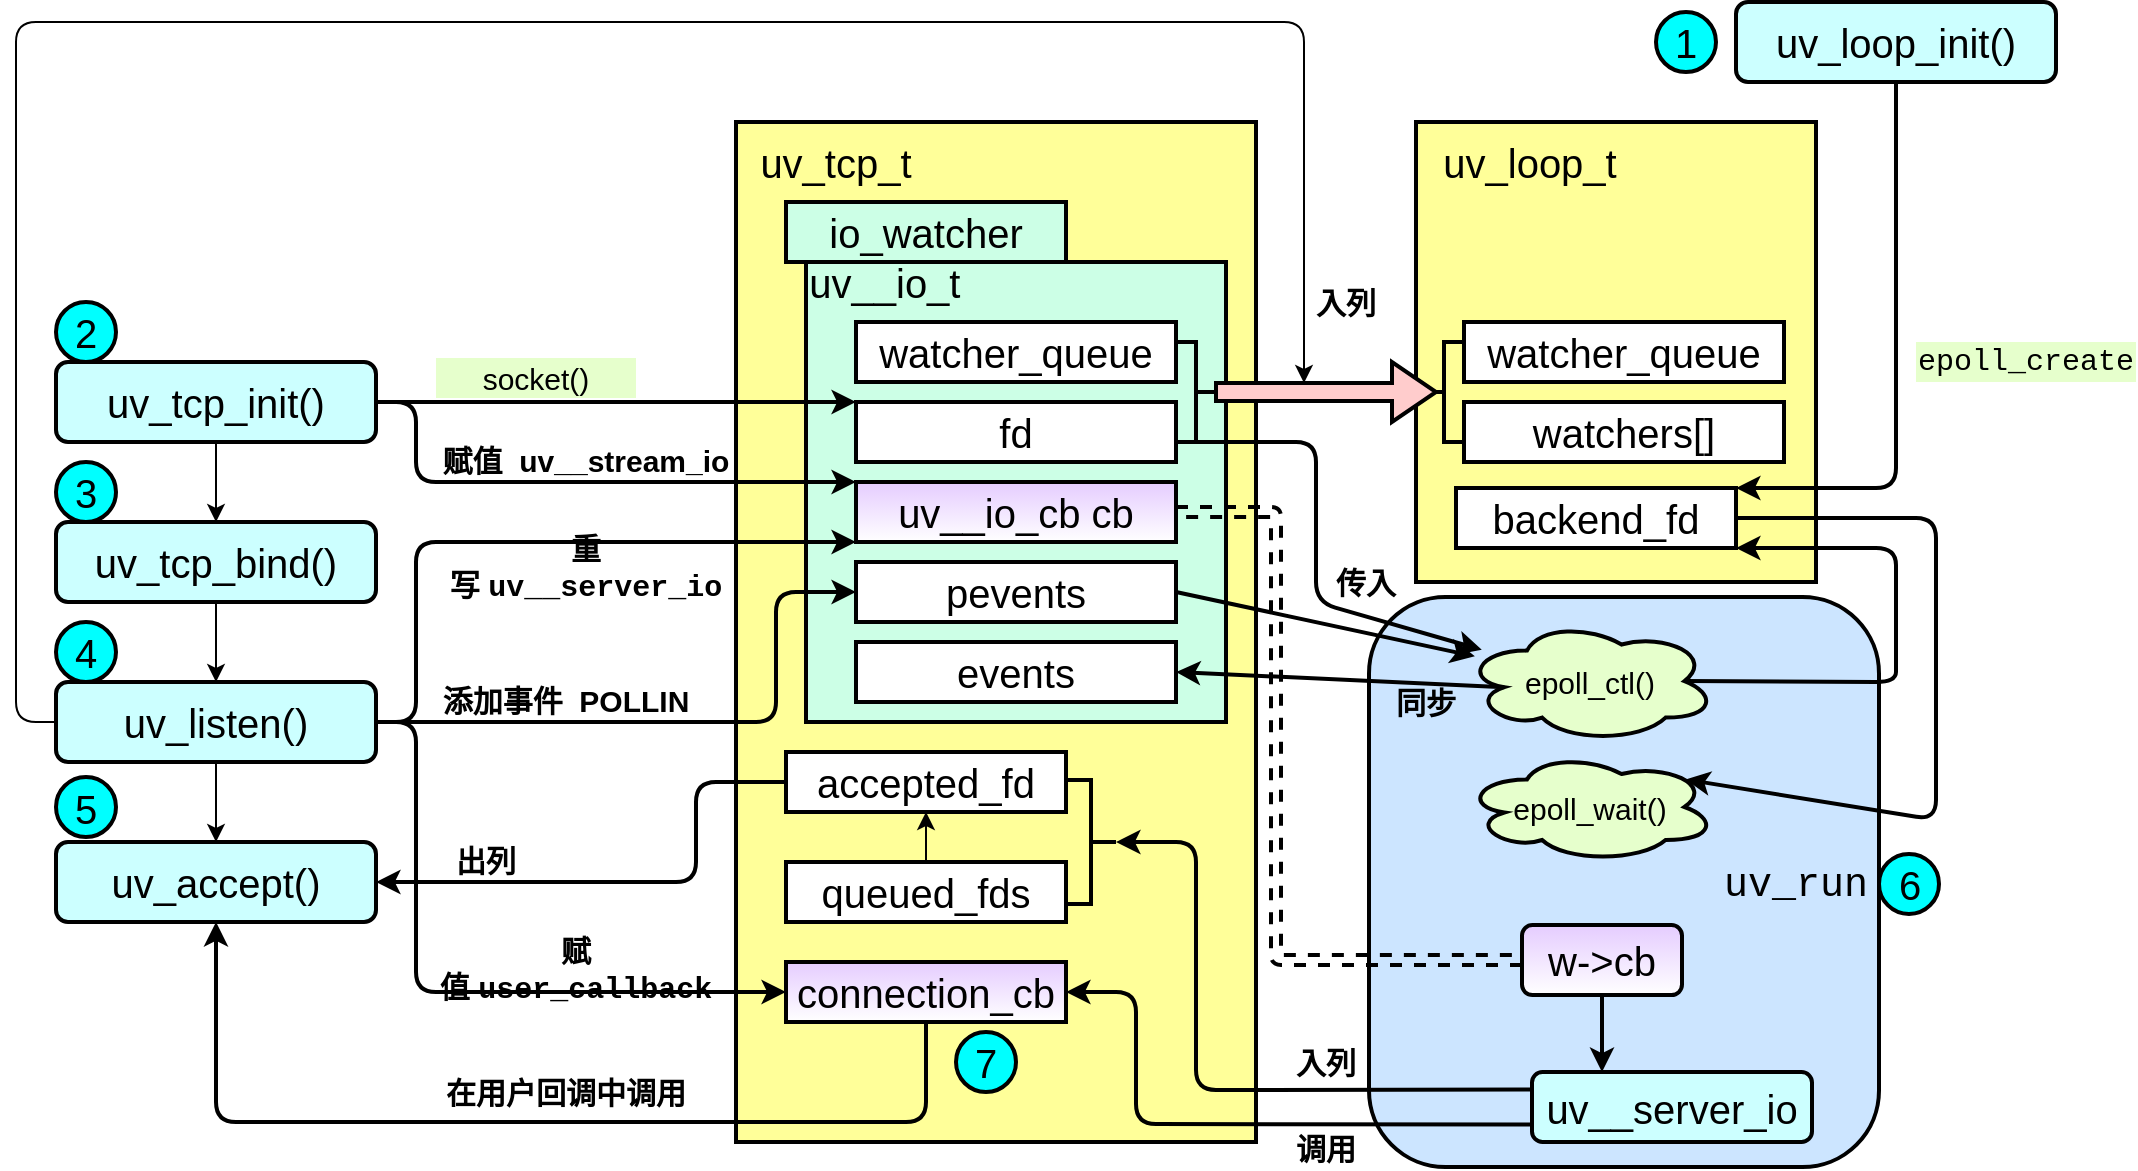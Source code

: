 <mxfile version="13.2.4" type="device"><diagram name="Page-1" id="c7558073-3199-34d8-9f00-42111426c3f3"><mxGraphModel dx="1251" dy="753" grid="1" gridSize="10" guides="1" tooltips="1" connect="1" arrows="1" fold="1" page="1" pageScale="1" pageWidth="826" pageHeight="1169" background="#ffffff" math="0" shadow="0"><root><mxCell id="0"/><mxCell id="1" parent="0"/><mxCell id="A5B-_Wxky0FdTbjRLAuO-121" value="" style="rounded=0;whiteSpace=wrap;html=1;strokeWidth=2;fontSize=20;gradientColor=none;gradientDirection=north;fillColor=#FFFF99;" vertex="1" parent="1"><mxGeometry x="400" y="70" width="260" height="510" as="geometry"/></mxCell><mxCell id="A5B-_Wxky0FdTbjRLAuO-265" value="" style="rounded=1;whiteSpace=wrap;html=1;labelBackgroundColor=none;strokeWidth=2;fillColor=#CCE5FF;gradientColor=none;fontSize=20;fontColor=#000000;" vertex="1" parent="1"><mxGeometry x="716.5" y="307.5" width="255" height="285" as="geometry"/></mxCell><mxCell id="A5B-_Wxky0FdTbjRLAuO-126" value="uv_tcp_t" style="text;html=1;strokeColor=none;fillColor=none;align=center;verticalAlign=middle;whiteSpace=wrap;rounded=0;fontSize=20;" vertex="1" parent="1"><mxGeometry x="410" y="80" width="80" height="20" as="geometry"/></mxCell><mxCell id="A5B-_Wxky0FdTbjRLAuO-129" value="accepted_fd" style="rounded=0;whiteSpace=wrap;html=1;strokeWidth=2;fontSize=20;" vertex="1" parent="1"><mxGeometry x="425" y="385" width="140" height="30" as="geometry"/></mxCell><mxCell id="A5B-_Wxky0FdTbjRLAuO-130" value="queued_fds" style="rounded=0;whiteSpace=wrap;html=1;strokeWidth=2;fontSize=20;" vertex="1" parent="1"><mxGeometry x="425" y="440" width="140" height="30" as="geometry"/></mxCell><mxCell id="A5B-_Wxky0FdTbjRLAuO-132" value="" style="rounded=0;whiteSpace=wrap;html=1;strokeWidth=2;fontSize=20;fillColor=#CCFFE6;" vertex="1" parent="1"><mxGeometry x="435" y="140" width="210" height="230" as="geometry"/></mxCell><mxCell id="A5B-_Wxky0FdTbjRLAuO-133" value="uv__io_t&amp;nbsp;&amp;nbsp;" style="text;html=1;strokeColor=none;fillColor=none;align=center;verticalAlign=middle;whiteSpace=wrap;rounded=0;fontSize=20;" vertex="1" parent="1"><mxGeometry x="435" y="140" width="90" height="20" as="geometry"/></mxCell><mxCell id="A5B-_Wxky0FdTbjRLAuO-136" value="io_watcher" style="rounded=0;whiteSpace=wrap;html=1;strokeWidth=2;fontSize=20;fillColor=#CCFFE6;" vertex="1" parent="1"><mxGeometry x="425" y="110" width="140" height="30" as="geometry"/></mxCell><mxCell id="A5B-_Wxky0FdTbjRLAuO-137" value="watcher_queue" style="rounded=0;whiteSpace=wrap;html=1;strokeWidth=2;fontSize=20;" vertex="1" parent="1"><mxGeometry x="460" y="170" width="160" height="30" as="geometry"/></mxCell><mxCell id="A5B-_Wxky0FdTbjRLAuO-138" value="fd" style="rounded=0;whiteSpace=wrap;html=1;strokeWidth=2;fontSize=20;" vertex="1" parent="1"><mxGeometry x="460" y="210" width="160" height="30" as="geometry"/></mxCell><mxCell id="A5B-_Wxky0FdTbjRLAuO-139" value="uv__io_cb cb" style="rounded=0;whiteSpace=wrap;html=1;strokeWidth=2;fontSize=20;gradientColor=#ffffff;fillColor=#E5CCFF;" vertex="1" parent="1"><mxGeometry x="460" y="250" width="160" height="30" as="geometry"/></mxCell><mxCell id="A5B-_Wxky0FdTbjRLAuO-140" value="pevents" style="rounded=0;whiteSpace=wrap;html=1;strokeWidth=2;fontSize=20;" vertex="1" parent="1"><mxGeometry x="460" y="290" width="160" height="30" as="geometry"/></mxCell><mxCell id="A5B-_Wxky0FdTbjRLAuO-141" value="events" style="rounded=0;whiteSpace=wrap;html=1;strokeWidth=2;fontSize=20;" vertex="1" parent="1"><mxGeometry x="460" y="330" width="160" height="30" as="geometry"/></mxCell><mxCell id="A5B-_Wxky0FdTbjRLAuO-142" value="" style="endArrow=classic;html=1;fontSize=20;exitX=1;exitY=0.5;exitDx=0;exitDy=0;entryX=0;entryY=0;entryDx=0;entryDy=0;strokeWidth=2;" edge="1" parent="1" source="A5B-_Wxky0FdTbjRLAuO-144" target="A5B-_Wxky0FdTbjRLAuO-138"><mxGeometry width="50" height="50" relative="1" as="geometry"><mxPoint x="209.75" y="165" as="sourcePoint"/><mxPoint x="340" y="255" as="targetPoint"/><Array as="points"/></mxGeometry></mxCell><mxCell id="A5B-_Wxky0FdTbjRLAuO-148" value="" style="edgeStyle=orthogonalEdgeStyle;rounded=0;orthogonalLoop=1;jettySize=auto;html=1;fontSize=20;" edge="1" parent="1" source="A5B-_Wxky0FdTbjRLAuO-144" target="A5B-_Wxky0FdTbjRLAuO-145"><mxGeometry relative="1" as="geometry"/></mxCell><mxCell id="A5B-_Wxky0FdTbjRLAuO-144" value="&lt;span&gt;uv_tcp_init()&lt;/span&gt;" style="rounded=1;whiteSpace=wrap;html=1;strokeWidth=2;gradientColor=none;fontSize=20;fillColor=#CCFFFF;" vertex="1" parent="1"><mxGeometry x="60" y="190" width="160" height="40" as="geometry"/></mxCell><mxCell id="A5B-_Wxky0FdTbjRLAuO-147" value="" style="edgeStyle=orthogonalEdgeStyle;rounded=0;orthogonalLoop=1;jettySize=auto;html=1;fontSize=20;" edge="1" parent="1" source="A5B-_Wxky0FdTbjRLAuO-145" target="A5B-_Wxky0FdTbjRLAuO-146"><mxGeometry relative="1" as="geometry"/></mxCell><mxCell id="A5B-_Wxky0FdTbjRLAuO-145" value="uv_tcp_bind()" style="rounded=1;whiteSpace=wrap;html=1;strokeWidth=2;gradientColor=none;fontSize=20;fillColor=#CCFFFF;" vertex="1" parent="1"><mxGeometry x="60" y="270" width="160" height="40" as="geometry"/></mxCell><mxCell id="A5B-_Wxky0FdTbjRLAuO-152" value="" style="edgeStyle=orthogonalEdgeStyle;rounded=0;orthogonalLoop=1;jettySize=auto;html=1;fontSize=20;" edge="1" parent="1" source="A5B-_Wxky0FdTbjRLAuO-146" target="A5B-_Wxky0FdTbjRLAuO-150"><mxGeometry relative="1" as="geometry"/></mxCell><mxCell id="A5B-_Wxky0FdTbjRLAuO-146" value="uv_listen()" style="rounded=1;whiteSpace=wrap;html=1;strokeWidth=2;gradientColor=none;fontSize=20;fillColor=#CCFFFF;" vertex="1" parent="1"><mxGeometry x="60" y="350" width="160" height="40" as="geometry"/></mxCell><mxCell id="A5B-_Wxky0FdTbjRLAuO-150" value="uv_accept()" style="rounded=1;whiteSpace=wrap;html=1;strokeWidth=2;gradientColor=none;fontSize=20;fillColor=#CCFFFF;" vertex="1" parent="1"><mxGeometry x="60" y="430" width="160" height="40" as="geometry"/></mxCell><mxCell id="A5B-_Wxky0FdTbjRLAuO-171" value="socket()" style="text;html=1;strokeColor=none;fillColor=#E6FFCC;align=center;verticalAlign=middle;whiteSpace=wrap;rounded=0;fontSize=15;" vertex="1" parent="1"><mxGeometry x="250" y="188" width="100" height="20" as="geometry"/></mxCell><mxCell id="A5B-_Wxky0FdTbjRLAuO-172" value="" style="endArrow=classic;html=1;fontSize=16;exitX=1;exitY=0.5;exitDx=0;exitDy=0;entryX=0;entryY=0;entryDx=0;entryDy=0;strokeWidth=2;" edge="1" parent="1" source="A5B-_Wxky0FdTbjRLAuO-144" target="A5B-_Wxky0FdTbjRLAuO-139"><mxGeometry width="50" height="50" relative="1" as="geometry"><mxPoint x="250" y="620" as="sourcePoint"/><mxPoint x="300" y="570" as="targetPoint"/><Array as="points"><mxPoint x="240" y="210"/><mxPoint x="240" y="250"/></Array></mxGeometry></mxCell><mxCell id="A5B-_Wxky0FdTbjRLAuO-173" value="&lt;div style=&quot;font-family: &amp;quot;consolas&amp;quot; , &amp;quot;courier new&amp;quot; , monospace ; font-size: 15px ; line-height: 19px&quot;&gt;&lt;span style=&quot;font-family: &amp;quot;helvetica&amp;quot;&quot;&gt;赋值&amp;nbsp; uv__stream_io&lt;/span&gt;&lt;br&gt;&lt;/div&gt;" style="text;html=1;strokeColor=none;fillColor=none;align=center;verticalAlign=middle;whiteSpace=wrap;rounded=0;fontSize=15;fontColor=#000000;labelBackgroundColor=none;fontStyle=1" vertex="1" parent="1"><mxGeometry x="250" y="230" width="150" height="20" as="geometry"/></mxCell><mxCell id="A5B-_Wxky0FdTbjRLAuO-183" value="connection_cb" style="rounded=0;whiteSpace=wrap;html=1;strokeWidth=2;fontSize=20;fillColor=#E5CCFF;gradientColor=#ffffff;" vertex="1" parent="1"><mxGeometry x="425" y="490" width="140" height="30" as="geometry"/></mxCell><mxCell id="A5B-_Wxky0FdTbjRLAuO-184" value="" style="endArrow=classic;html=1;fontSize=15;fontColor=#000000;exitX=1;exitY=0.5;exitDx=0;exitDy=0;entryX=0;entryY=0.5;entryDx=0;entryDy=0;strokeWidth=2;" edge="1" parent="1" source="A5B-_Wxky0FdTbjRLAuO-146" target="A5B-_Wxky0FdTbjRLAuO-183"><mxGeometry width="50" height="50" relative="1" as="geometry"><mxPoint x="330" y="390" as="sourcePoint"/><mxPoint x="380" y="70" as="targetPoint"/><Array as="points"><mxPoint x="240" y="370"/><mxPoint x="240" y="505"/></Array></mxGeometry></mxCell><mxCell id="A5B-_Wxky0FdTbjRLAuO-185" value="&lt;div style=&quot;font-family: &amp;#34;consolas&amp;#34; , &amp;#34;courier new&amp;#34; , monospace ; font-size: 15px ; line-height: 19px&quot;&gt;&lt;br&gt;&lt;/div&gt;" style="text;html=1;strokeColor=none;fillColor=none;align=center;verticalAlign=middle;whiteSpace=wrap;rounded=0;fontSize=15;fontColor=#000000;labelBackgroundColor=none;" vertex="1" parent="1"><mxGeometry x="250" y="510" width="110" height="20" as="geometry"/></mxCell><mxCell id="A5B-_Wxky0FdTbjRLAuO-187" value="" style="endArrow=classic;html=1;fontSize=15;fontColor=#000000;entryX=0;entryY=1;entryDx=0;entryDy=0;strokeWidth=2;" edge="1" parent="1" target="A5B-_Wxky0FdTbjRLAuO-139"><mxGeometry width="50" height="50" relative="1" as="geometry"><mxPoint x="220" y="370" as="sourcePoint"/><mxPoint x="510" y="266" as="targetPoint"/><Array as="points"><mxPoint x="240" y="370"/><mxPoint x="240" y="280"/></Array></mxGeometry></mxCell><mxCell id="A5B-_Wxky0FdTbjRLAuO-188" value="&lt;span style=&quot;font-family: &amp;quot;helvetica&amp;quot;&quot;&gt;重写&amp;nbsp;&lt;/span&gt;&lt;span style=&quot;font-family: &amp;quot;consolas&amp;quot; , &amp;quot;courier new&amp;quot; , monospace&quot;&gt;uv__server_io&lt;/span&gt;&lt;span style=&quot;font-family: &amp;quot;helvetica&amp;quot;&quot;&gt;&lt;br&gt;&lt;/span&gt;" style="text;html=1;strokeColor=none;fillColor=none;align=center;verticalAlign=middle;whiteSpace=wrap;rounded=0;fontSize=15;fontColor=#000000;labelBackgroundColor=none;fontStyle=1" vertex="1" parent="1"><mxGeometry x="250" y="283" width="150" height="20" as="geometry"/></mxCell><mxCell id="A5B-_Wxky0FdTbjRLAuO-189" value="" style="endArrow=classic;html=1;fontSize=15;fontColor=#000000;exitX=1;exitY=0.5;exitDx=0;exitDy=0;entryX=0;entryY=0.5;entryDx=0;entryDy=0;strokeWidth=2;" edge="1" parent="1" source="A5B-_Wxky0FdTbjRLAuO-146" target="A5B-_Wxky0FdTbjRLAuO-140"><mxGeometry width="50" height="50" relative="1" as="geometry"><mxPoint x="300" y="380" as="sourcePoint"/><mxPoint x="350" y="330" as="targetPoint"/><Array as="points"><mxPoint x="240" y="370"/><mxPoint x="420" y="370"/><mxPoint x="420" y="305"/></Array></mxGeometry></mxCell><mxCell id="A5B-_Wxky0FdTbjRLAuO-190" value="添加事件&amp;nbsp; POLLIN" style="text;html=1;strokeColor=none;fillColor=none;align=center;verticalAlign=middle;whiteSpace=wrap;rounded=0;labelBackgroundColor=none;fontSize=15;fontColor=#000000;fontStyle=1" vertex="1" parent="1"><mxGeometry x="250" y="349.06" width="130" height="20" as="geometry"/></mxCell><mxCell id="A5B-_Wxky0FdTbjRLAuO-192" value="" style="rounded=0;whiteSpace=wrap;html=1;strokeWidth=2;fontSize=20;gradientColor=none;gradientDirection=north;fillColor=#FFFF99;" vertex="1" parent="1"><mxGeometry x="740" y="70" width="200" height="230" as="geometry"/></mxCell><mxCell id="A5B-_Wxky0FdTbjRLAuO-193" value="uv_loop_t" style="text;html=1;strokeColor=none;fillColor=none;align=center;verticalAlign=middle;whiteSpace=wrap;rounded=0;fontSize=20;" vertex="1" parent="1"><mxGeometry x="750" y="80" width="94" height="20" as="geometry"/></mxCell><mxCell id="A5B-_Wxky0FdTbjRLAuO-194" value="watcher_queue" style="rounded=0;whiteSpace=wrap;html=1;strokeWidth=2;fontSize=20;" vertex="1" parent="1"><mxGeometry x="764" y="170" width="160" height="30" as="geometry"/></mxCell><mxCell id="A5B-_Wxky0FdTbjRLAuO-196" value="watchers[]" style="rounded=0;whiteSpace=wrap;html=1;strokeWidth=2;fontSize=20;" vertex="1" parent="1"><mxGeometry x="764" y="210" width="160" height="30" as="geometry"/></mxCell><mxCell id="A5B-_Wxky0FdTbjRLAuO-214" value="" style="endArrow=classic;html=1;fontSize=15;fontColor=#000000;exitX=0;exitY=0.5;exitDx=0;exitDy=0;entryX=0;entryY=0;entryDx=44;entryDy=10.5;entryPerimeter=0;" edge="1" parent="1" source="A5B-_Wxky0FdTbjRLAuO-146" target="A5B-_Wxky0FdTbjRLAuO-225"><mxGeometry width="50" height="50" relative="1" as="geometry"><mxPoint x="240" y="70" as="sourcePoint"/><mxPoint x="695" y="172" as="targetPoint"/><Array as="points"><mxPoint x="40" y="370"/><mxPoint x="40" y="20"/><mxPoint x="684" y="20"/></Array></mxGeometry></mxCell><mxCell id="A5B-_Wxky0FdTbjRLAuO-215" value="" style="endArrow=classic;html=1;fontSize=15;fontColor=#000000;entryX=1;entryY=0.5;entryDx=0;entryDy=0;exitX=0;exitY=0.5;exitDx=0;exitDy=0;strokeWidth=2;" edge="1" parent="1" source="A5B-_Wxky0FdTbjRLAuO-129" target="A5B-_Wxky0FdTbjRLAuO-150"><mxGeometry width="50" height="50" relative="1" as="geometry"><mxPoint x="260" y="630" as="sourcePoint"/><mxPoint x="310" y="580" as="targetPoint"/><Array as="points"><mxPoint x="380" y="400"/><mxPoint x="380" y="450"/></Array></mxGeometry></mxCell><mxCell id="A5B-_Wxky0FdTbjRLAuO-219" value="" style="endArrow=classic;html=1;fontSize=15;fontColor=#000000;entryX=0.5;entryY=1;entryDx=0;entryDy=0;exitX=0.5;exitY=0;exitDx=0;exitDy=0;" edge="1" parent="1" source="A5B-_Wxky0FdTbjRLAuO-130" target="A5B-_Wxky0FdTbjRLAuO-129"><mxGeometry width="50" height="50" relative="1" as="geometry"><mxPoint x="240" y="660" as="sourcePoint"/><mxPoint x="290" y="610" as="targetPoint"/></mxGeometry></mxCell><mxCell id="A5B-_Wxky0FdTbjRLAuO-223" value="" style="strokeWidth=2;html=1;shape=mxgraph.flowchart.annotation_2;align=left;labelPosition=right;pointerEvents=1;labelBackgroundColor=none;gradientColor=none;fontSize=15;fontColor=#000000;direction=west;" vertex="1" parent="1"><mxGeometry x="620" y="180" width="20" height="50" as="geometry"/></mxCell><mxCell id="A5B-_Wxky0FdTbjRLAuO-224" value="" style="strokeWidth=2;html=1;shape=mxgraph.flowchart.annotation_2;align=left;labelPosition=right;pointerEvents=1;labelBackgroundColor=none;gradientColor=none;fontSize=15;fontColor=#000000;direction=east;" vertex="1" parent="1"><mxGeometry x="744" y="180" width="20" height="50" as="geometry"/></mxCell><mxCell id="A5B-_Wxky0FdTbjRLAuO-225" value="" style="shape=singleArrow;whiteSpace=wrap;html=1;labelBackgroundColor=none;strokeWidth=2;gradientColor=none;fontSize=15;fontColor=#000000;fillColor=#FFCCCC;" vertex="1" parent="1"><mxGeometry x="640" y="190" width="110" height="30" as="geometry"/></mxCell><mxCell id="A5B-_Wxky0FdTbjRLAuO-229" value="backend_fd" style="rounded=0;whiteSpace=wrap;html=1;strokeWidth=2;fontSize=20;" vertex="1" parent="1"><mxGeometry x="760" y="253" width="140" height="30" as="geometry"/></mxCell><mxCell id="A5B-_Wxky0FdTbjRLAuO-230" value="uv_loop_init()" style="rounded=1;whiteSpace=wrap;html=1;strokeWidth=2;gradientColor=none;fontSize=20;fillColor=#CCFFFF;" vertex="1" parent="1"><mxGeometry x="900" y="10" width="160" height="40" as="geometry"/></mxCell><mxCell id="A5B-_Wxky0FdTbjRLAuO-233" value="&lt;div style=&quot;font-family: &amp;#34;consolas&amp;#34; , &amp;#34;courier new&amp;#34; , monospace ; font-size: 15px ; line-height: 19px&quot;&gt;epoll_create&lt;/div&gt;" style="text;html=1;strokeColor=none;fillColor=#E6FFCC;align=center;verticalAlign=middle;whiteSpace=wrap;rounded=0;fontSize=15;fontColor=#000000;labelBackgroundColor=none;" vertex="1" parent="1"><mxGeometry x="990" y="180" width="110" height="20" as="geometry"/></mxCell><mxCell id="A5B-_Wxky0FdTbjRLAuO-234" value="" style="endArrow=classic;html=1;fontSize=15;fontColor=#000000;entryX=1;entryY=0;entryDx=0;entryDy=0;exitX=0.5;exitY=1;exitDx=0;exitDy=0;strokeWidth=2;" edge="1" parent="1" source="A5B-_Wxky0FdTbjRLAuO-230" target="A5B-_Wxky0FdTbjRLAuO-229"><mxGeometry width="50" height="50" relative="1" as="geometry"><mxPoint x="980" y="60" as="sourcePoint"/><mxPoint x="1030" y="10" as="targetPoint"/><Array as="points"><mxPoint x="980" y="253"/></Array></mxGeometry></mxCell><mxCell id="A5B-_Wxky0FdTbjRLAuO-240" value="" style="endArrow=classic;html=1;fontSize=15;fontColor=#000000;exitX=1;exitY=0;exitDx=0;exitDy=0;exitPerimeter=0;strokeWidth=2;" edge="1" parent="1" source="A5B-_Wxky0FdTbjRLAuO-223" target="A5B-_Wxky0FdTbjRLAuO-244"><mxGeometry width="50" height="50" relative="1" as="geometry"><mxPoint x="800" y="380" as="sourcePoint"/><mxPoint x="720" y="290" as="targetPoint"/><Array as="points"><mxPoint x="690" y="230"/><mxPoint x="690" y="310"/></Array></mxGeometry></mxCell><mxCell id="A5B-_Wxky0FdTbjRLAuO-241" value="" style="endArrow=classic;html=1;fontSize=15;fontColor=#000000;exitX=1;exitY=0.5;exitDx=0;exitDy=0;strokeWidth=2;" edge="1" parent="1" source="A5B-_Wxky0FdTbjRLAuO-140" target="A5B-_Wxky0FdTbjRLAuO-244"><mxGeometry width="50" height="50" relative="1" as="geometry"><mxPoint x="900" y="430" as="sourcePoint"/><mxPoint x="720" y="310" as="targetPoint"/></mxGeometry></mxCell><mxCell id="A5B-_Wxky0FdTbjRLAuO-244" value="epoll_ctl()" style="ellipse;shape=cloud;whiteSpace=wrap;html=1;labelBackgroundColor=none;strokeWidth=2;gradientColor=none;fontSize=15;fontColor=#000000;fillColor=#E6FFCC;" vertex="1" parent="1"><mxGeometry x="764" y="319.06" width="126" height="60.94" as="geometry"/></mxCell><mxCell id="A5B-_Wxky0FdTbjRLAuO-245" value="" style="endArrow=classic;html=1;fontSize=15;fontColor=#000000;exitX=0.16;exitY=0.55;exitDx=0;exitDy=0;exitPerimeter=0;entryX=1;entryY=0.5;entryDx=0;entryDy=0;strokeWidth=2;" edge="1" parent="1" source="A5B-_Wxky0FdTbjRLAuO-244" target="A5B-_Wxky0FdTbjRLAuO-141"><mxGeometry width="50" height="50" relative="1" as="geometry"><mxPoint x="860" y="500" as="sourcePoint"/><mxPoint x="910" y="450" as="targetPoint"/></mxGeometry></mxCell><mxCell id="A5B-_Wxky0FdTbjRLAuO-246" value="" style="endArrow=classic;html=1;fontSize=15;fontColor=#000000;exitX=0.875;exitY=0.5;exitDx=0;exitDy=0;exitPerimeter=0;entryX=1;entryY=1;entryDx=0;entryDy=0;strokeWidth=2;" edge="1" parent="1" source="A5B-_Wxky0FdTbjRLAuO-244" target="A5B-_Wxky0FdTbjRLAuO-229"><mxGeometry width="50" height="50" relative="1" as="geometry"><mxPoint x="940" y="350" as="sourcePoint"/><mxPoint x="1040" y="220" as="targetPoint"/><Array as="points"><mxPoint x="980" y="350"/><mxPoint x="980" y="340"/><mxPoint x="980" y="310"/><mxPoint x="980" y="283"/></Array></mxGeometry></mxCell><mxCell id="A5B-_Wxky0FdTbjRLAuO-248" value="epoll_wait()" style="ellipse;shape=cloud;whiteSpace=wrap;html=1;labelBackgroundColor=none;strokeWidth=2;gradientColor=none;fontSize=15;fontColor=#000000;fillColor=#E6FFCC;" vertex="1" parent="1"><mxGeometry x="764" y="385" width="126" height="55" as="geometry"/></mxCell><mxCell id="A5B-_Wxky0FdTbjRLAuO-249" value="" style="endArrow=classic;html=1;fontSize=15;fontColor=#000000;entryX=0.88;entryY=0.25;entryDx=0;entryDy=0;entryPerimeter=0;exitX=1;exitY=0.5;exitDx=0;exitDy=0;strokeWidth=2;" edge="1" parent="1" source="A5B-_Wxky0FdTbjRLAuO-229" target="A5B-_Wxky0FdTbjRLAuO-248"><mxGeometry width="50" height="50" relative="1" as="geometry"><mxPoint x="890" y="320" as="sourcePoint"/><mxPoint x="1040" y="450" as="targetPoint"/><Array as="points"><mxPoint x="1000" y="268"/><mxPoint x="1000" y="419"/></Array></mxGeometry></mxCell><mxCell id="A5B-_Wxky0FdTbjRLAuO-250" value="" style="endArrow=none;dashed=1;html=1;fontSize=15;fontColor=#000000;exitX=1;exitY=0.5;exitDx=0;exitDy=0;entryX=0;entryY=0.5;entryDx=0;entryDy=0;shape=link;strokeWidth=2;" edge="1" parent="1" source="A5B-_Wxky0FdTbjRLAuO-139" target="A5B-_Wxky0FdTbjRLAuO-251"><mxGeometry width="50" height="50" relative="1" as="geometry"><mxPoint x="780" y="590" as="sourcePoint"/><mxPoint x="770" y="490" as="targetPoint"/><Array as="points"><mxPoint x="670" y="265"/><mxPoint x="670" y="489"/></Array></mxGeometry></mxCell><mxCell id="A5B-_Wxky0FdTbjRLAuO-251" value="w-&amp;gt;cb" style="rounded=1;whiteSpace=wrap;html=1;labelBackgroundColor=none;strokeWidth=2;gradientColor=#ffffff;fontSize=20;fontColor=#000000;fillColor=#E5CCFF;" vertex="1" parent="1"><mxGeometry x="793" y="471.56" width="80" height="35" as="geometry"/></mxCell><mxCell id="A5B-_Wxky0FdTbjRLAuO-257" value="uv__server_io" style="rounded=1;whiteSpace=wrap;html=1;labelBackgroundColor=none;strokeWidth=2;gradientColor=none;fontSize=20;fontColor=#000000;fillColor=#CCFFFF;" vertex="1" parent="1"><mxGeometry x="798" y="545" width="140" height="35" as="geometry"/></mxCell><mxCell id="A5B-_Wxky0FdTbjRLAuO-258" value="" style="strokeWidth=2;html=1;shape=mxgraph.flowchart.annotation_2;align=left;labelPosition=right;pointerEvents=1;labelBackgroundColor=none;gradientColor=none;fontSize=20;fontColor=#000000;direction=west;" vertex="1" parent="1"><mxGeometry x="565" y="399.06" width="25" height="61.88" as="geometry"/></mxCell><mxCell id="A5B-_Wxky0FdTbjRLAuO-259" value="" style="endArrow=classic;html=1;fontSize=20;fontColor=#000000;entryX=0;entryY=0.5;entryDx=0;entryDy=0;entryPerimeter=0;exitX=0;exitY=0.25;exitDx=0;exitDy=0;strokeWidth=2;" edge="1" parent="1" source="A5B-_Wxky0FdTbjRLAuO-257" target="A5B-_Wxky0FdTbjRLAuO-258"><mxGeometry width="50" height="50" relative="1" as="geometry"><mxPoint x="720" y="710" as="sourcePoint"/><mxPoint x="770" y="660" as="targetPoint"/><Array as="points"><mxPoint x="630" y="554"/><mxPoint x="630" y="430"/></Array></mxGeometry></mxCell><mxCell id="A5B-_Wxky0FdTbjRLAuO-261" value="" style="endArrow=classic;html=1;fontSize=20;fontColor=#000000;entryX=1;entryY=0.5;entryDx=0;entryDy=0;exitX=0;exitY=0.75;exitDx=0;exitDy=0;strokeWidth=2;" edge="1" parent="1" source="A5B-_Wxky0FdTbjRLAuO-257" target="A5B-_Wxky0FdTbjRLAuO-183"><mxGeometry width="50" height="50" relative="1" as="geometry"><mxPoint x="729" y="690" as="sourcePoint"/><mxPoint x="779" y="640" as="targetPoint"/><Array as="points"><mxPoint x="600" y="571"/><mxPoint x="600" y="505"/></Array></mxGeometry></mxCell><mxCell id="A5B-_Wxky0FdTbjRLAuO-263" value="&lt;div style=&quot;font-family: consolas, &amp;quot;courier new&amp;quot;, monospace; font-size: 20px; line-height: 19px;&quot;&gt;uv_run&lt;/div&gt;" style="text;html=1;strokeColor=none;fillColor=none;align=center;verticalAlign=middle;whiteSpace=wrap;rounded=0;fontSize=20;fontColor=#000000;labelBackgroundColor=none;" vertex="1" parent="1"><mxGeometry x="890" y="440.94" width="80" height="20" as="geometry"/></mxCell><mxCell id="A5B-_Wxky0FdTbjRLAuO-264" value="" style="endArrow=classic;html=1;fontSize=20;fontColor=#000000;exitX=0.5;exitY=1;exitDx=0;exitDy=0;entryX=0.25;entryY=0;entryDx=0;entryDy=0;strokeWidth=2;" edge="1" parent="1" source="A5B-_Wxky0FdTbjRLAuO-251" target="A5B-_Wxky0FdTbjRLAuO-257"><mxGeometry width="50" height="50" relative="1" as="geometry"><mxPoint x="1040" y="555.5" as="sourcePoint"/><mxPoint x="970" y="510" as="targetPoint"/></mxGeometry></mxCell><mxCell id="A5B-_Wxky0FdTbjRLAuO-266" value="" style="endArrow=classic;html=1;fontSize=20;fontColor=#000000;entryX=0.5;entryY=1;entryDx=0;entryDy=0;exitX=0.5;exitY=1;exitDx=0;exitDy=0;strokeWidth=2;" edge="1" parent="1" source="A5B-_Wxky0FdTbjRLAuO-183" target="A5B-_Wxky0FdTbjRLAuO-150"><mxGeometry width="50" height="50" relative="1" as="geometry"><mxPoint x="590" y="650" as="sourcePoint"/><mxPoint x="370" y="660" as="targetPoint"/><Array as="points"><mxPoint x="495" y="570"/><mxPoint x="140" y="570"/></Array></mxGeometry></mxCell><mxCell id="A5B-_Wxky0FdTbjRLAuO-313" value="&lt;span style=&quot;font-family: &amp;quot;helvetica&amp;quot;&quot;&gt;赋值&amp;nbsp;&lt;/span&gt;&lt;font face=&quot;consolas, courier new, monospace&quot;&gt;user_callback&lt;/font&gt;&lt;span style=&quot;font-family: &amp;quot;helvetica&amp;quot;&quot;&gt;&lt;br&gt;&lt;/span&gt;" style="text;html=1;strokeColor=none;fillColor=none;align=center;verticalAlign=middle;whiteSpace=wrap;rounded=0;fontSize=15;fontColor=#000000;labelBackgroundColor=none;fontStyle=1" vertex="1" parent="1"><mxGeometry x="245" y="484.06" width="150" height="20" as="geometry"/></mxCell><mxCell id="A5B-_Wxky0FdTbjRLAuO-314" value="调用" style="text;html=1;strokeColor=none;fillColor=none;align=center;verticalAlign=middle;whiteSpace=wrap;rounded=0;labelBackgroundColor=none;fontSize=15;fontColor=#000000;fontStyle=1" vertex="1" parent="1"><mxGeometry x="670" y="572.5" width="50" height="20" as="geometry"/></mxCell><mxCell id="A5B-_Wxky0FdTbjRLAuO-315" value="入列" style="text;html=1;strokeColor=none;fillColor=none;align=center;verticalAlign=middle;whiteSpace=wrap;rounded=0;labelBackgroundColor=none;fontSize=15;fontColor=#000000;fontStyle=1" vertex="1" parent="1"><mxGeometry x="670" y="530" width="50" height="20" as="geometry"/></mxCell><mxCell id="A5B-_Wxky0FdTbjRLAuO-316" value="出列" style="text;html=1;strokeColor=none;fillColor=none;align=center;verticalAlign=middle;whiteSpace=wrap;rounded=0;labelBackgroundColor=none;fontSize=15;fontColor=#000000;fontStyle=1" vertex="1" parent="1"><mxGeometry x="250" y="429.06" width="50" height="20" as="geometry"/></mxCell><mxCell id="A5B-_Wxky0FdTbjRLAuO-319" value="同步" style="text;html=1;strokeColor=none;fillColor=none;align=center;verticalAlign=middle;whiteSpace=wrap;rounded=0;labelBackgroundColor=none;fontSize=15;fontColor=#000000;fontStyle=1" vertex="1" parent="1"><mxGeometry x="720" y="350" width="50" height="20" as="geometry"/></mxCell><mxCell id="A5B-_Wxky0FdTbjRLAuO-320" value="&lt;span style=&quot;font-family: &amp;quot;helvetica&amp;quot;&quot;&gt;在用户回调中调用&lt;br&gt;&lt;/span&gt;" style="text;html=1;strokeColor=none;fillColor=none;align=center;verticalAlign=middle;whiteSpace=wrap;rounded=0;fontSize=15;fontColor=#000000;labelBackgroundColor=none;fontStyle=1" vertex="1" parent="1"><mxGeometry x="240" y="545" width="150" height="20" as="geometry"/></mxCell><mxCell id="A5B-_Wxky0FdTbjRLAuO-321" value="传入" style="text;html=1;strokeColor=none;fillColor=none;align=center;verticalAlign=middle;whiteSpace=wrap;rounded=0;labelBackgroundColor=none;fontSize=15;fontColor=#000000;fontStyle=1" vertex="1" parent="1"><mxGeometry x="690" y="290" width="50" height="20" as="geometry"/></mxCell><mxCell id="A5B-_Wxky0FdTbjRLAuO-322" value="入列" style="text;html=1;strokeColor=none;fillColor=none;align=center;verticalAlign=middle;whiteSpace=wrap;rounded=0;labelBackgroundColor=none;fontSize=15;fontColor=#000000;fontStyle=1" vertex="1" parent="1"><mxGeometry x="680" y="150" width="50" height="20" as="geometry"/></mxCell><mxCell id="A5B-_Wxky0FdTbjRLAuO-328" value="1" style="ellipse;whiteSpace=wrap;html=1;aspect=fixed;labelBackgroundColor=none;strokeColor=#000000;strokeWidth=2;fillColor=#00FFFF;gradientColor=none;fontSize=20;fontColor=#000000;" vertex="1" parent="1"><mxGeometry x="860" y="15" width="30" height="30" as="geometry"/></mxCell><mxCell id="A5B-_Wxky0FdTbjRLAuO-329" value="2" style="ellipse;whiteSpace=wrap;html=1;aspect=fixed;labelBackgroundColor=none;strokeColor=#000000;strokeWidth=2;fillColor=#00FFFF;gradientColor=none;fontSize=20;fontColor=#000000;" vertex="1" parent="1"><mxGeometry x="60" y="160" width="30" height="30" as="geometry"/></mxCell><mxCell id="A5B-_Wxky0FdTbjRLAuO-332" value="3" style="ellipse;whiteSpace=wrap;html=1;aspect=fixed;labelBackgroundColor=none;strokeColor=#000000;strokeWidth=2;fillColor=#00FFFF;gradientColor=none;fontSize=20;fontColor=#000000;" vertex="1" parent="1"><mxGeometry x="60" y="240" width="30" height="30" as="geometry"/></mxCell><mxCell id="A5B-_Wxky0FdTbjRLAuO-334" value="4" style="ellipse;whiteSpace=wrap;html=1;aspect=fixed;labelBackgroundColor=none;strokeColor=#000000;strokeWidth=2;fillColor=#00FFFF;gradientColor=none;fontSize=20;fontColor=#000000;" vertex="1" parent="1"><mxGeometry x="60" y="320" width="30" height="30" as="geometry"/></mxCell><mxCell id="A5B-_Wxky0FdTbjRLAuO-335" value="5" style="ellipse;whiteSpace=wrap;html=1;aspect=fixed;labelBackgroundColor=none;strokeColor=#000000;strokeWidth=2;fillColor=#00FFFF;gradientColor=none;fontSize=20;fontColor=#000000;" vertex="1" parent="1"><mxGeometry x="60" y="397.5" width="30" height="30" as="geometry"/></mxCell><mxCell id="A5B-_Wxky0FdTbjRLAuO-336" value="6" style="ellipse;whiteSpace=wrap;html=1;aspect=fixed;labelBackgroundColor=none;strokeColor=#000000;strokeWidth=2;fillColor=#00FFFF;gradientColor=none;fontSize=20;fontColor=#000000;" vertex="1" parent="1"><mxGeometry x="971.5" y="435.94" width="30" height="30" as="geometry"/></mxCell><mxCell id="A5B-_Wxky0FdTbjRLAuO-337" value="7" style="ellipse;whiteSpace=wrap;html=1;aspect=fixed;labelBackgroundColor=none;strokeColor=#000000;strokeWidth=2;fillColor=#00FFFF;gradientColor=none;fontSize=20;fontColor=#000000;" vertex="1" parent="1"><mxGeometry x="510" y="525" width="30" height="30" as="geometry"/></mxCell></root></mxGraphModel></diagram></mxfile>